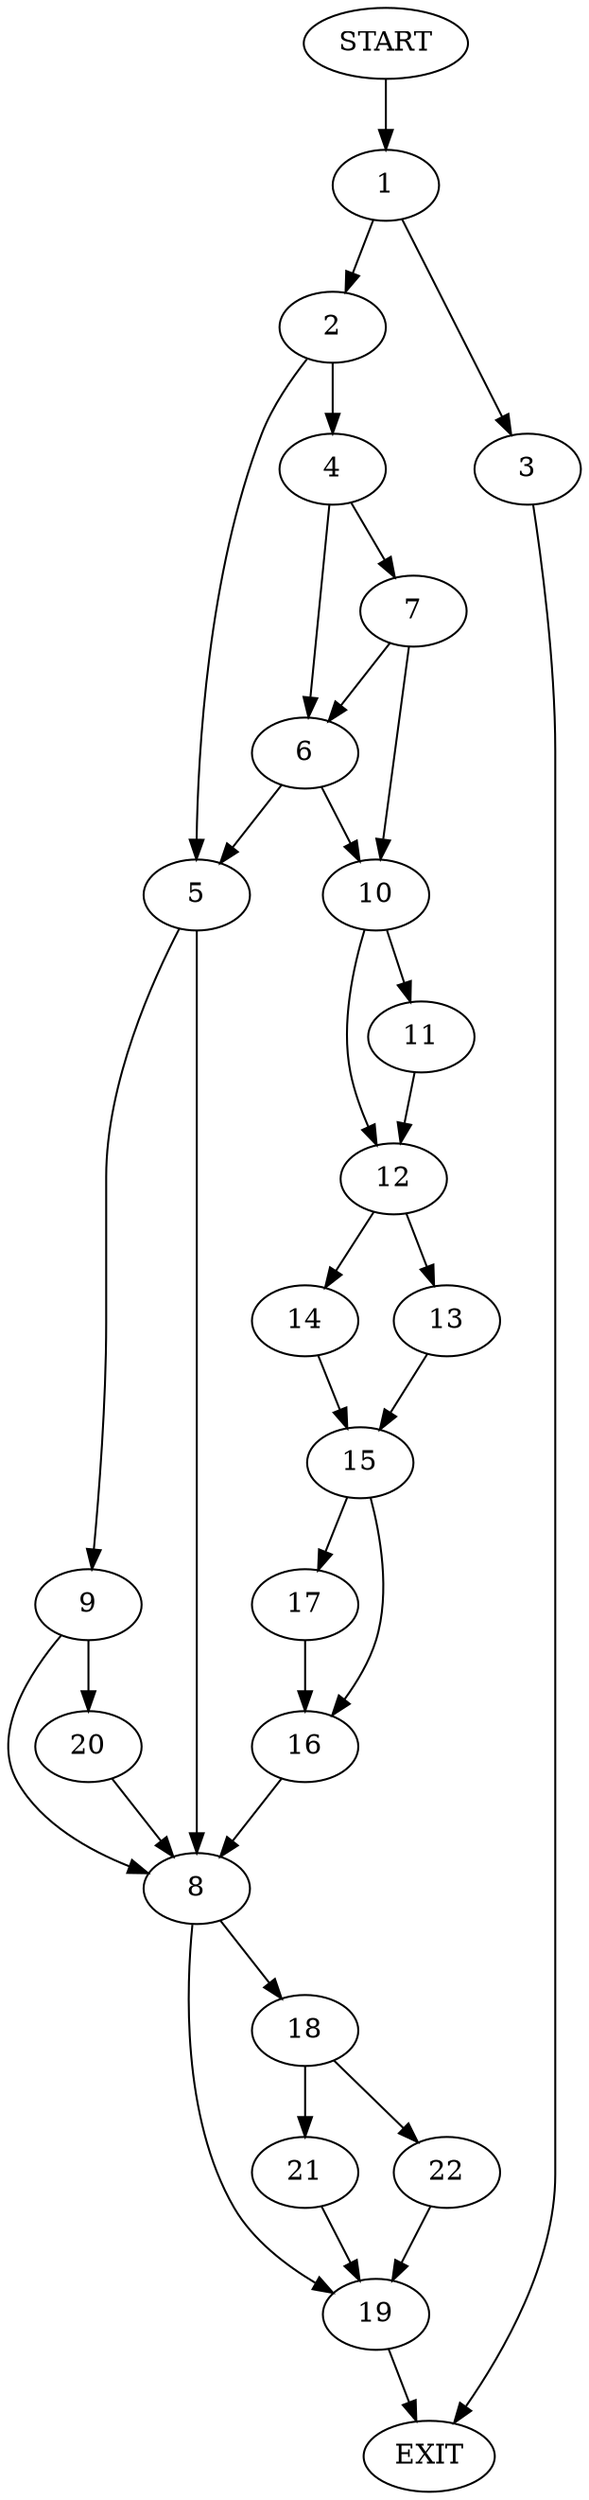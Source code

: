 digraph {
0 [label="START"]
23 [label="EXIT"]
0 -> 1
1 -> 2
1 -> 3
2 -> 4
2 -> 5
3 -> 23
4 -> 6
4 -> 7
5 -> 8
5 -> 9
6 -> 10
6 -> 5
7 -> 6
7 -> 10
10 -> 11
10 -> 12
12 -> 13
12 -> 14
11 -> 12
13 -> 15
14 -> 15
15 -> 16
15 -> 17
16 -> 8
17 -> 16
8 -> 18
8 -> 19
9 -> 8
9 -> 20
20 -> 8
18 -> 21
18 -> 22
19 -> 23
22 -> 19
21 -> 19
}
